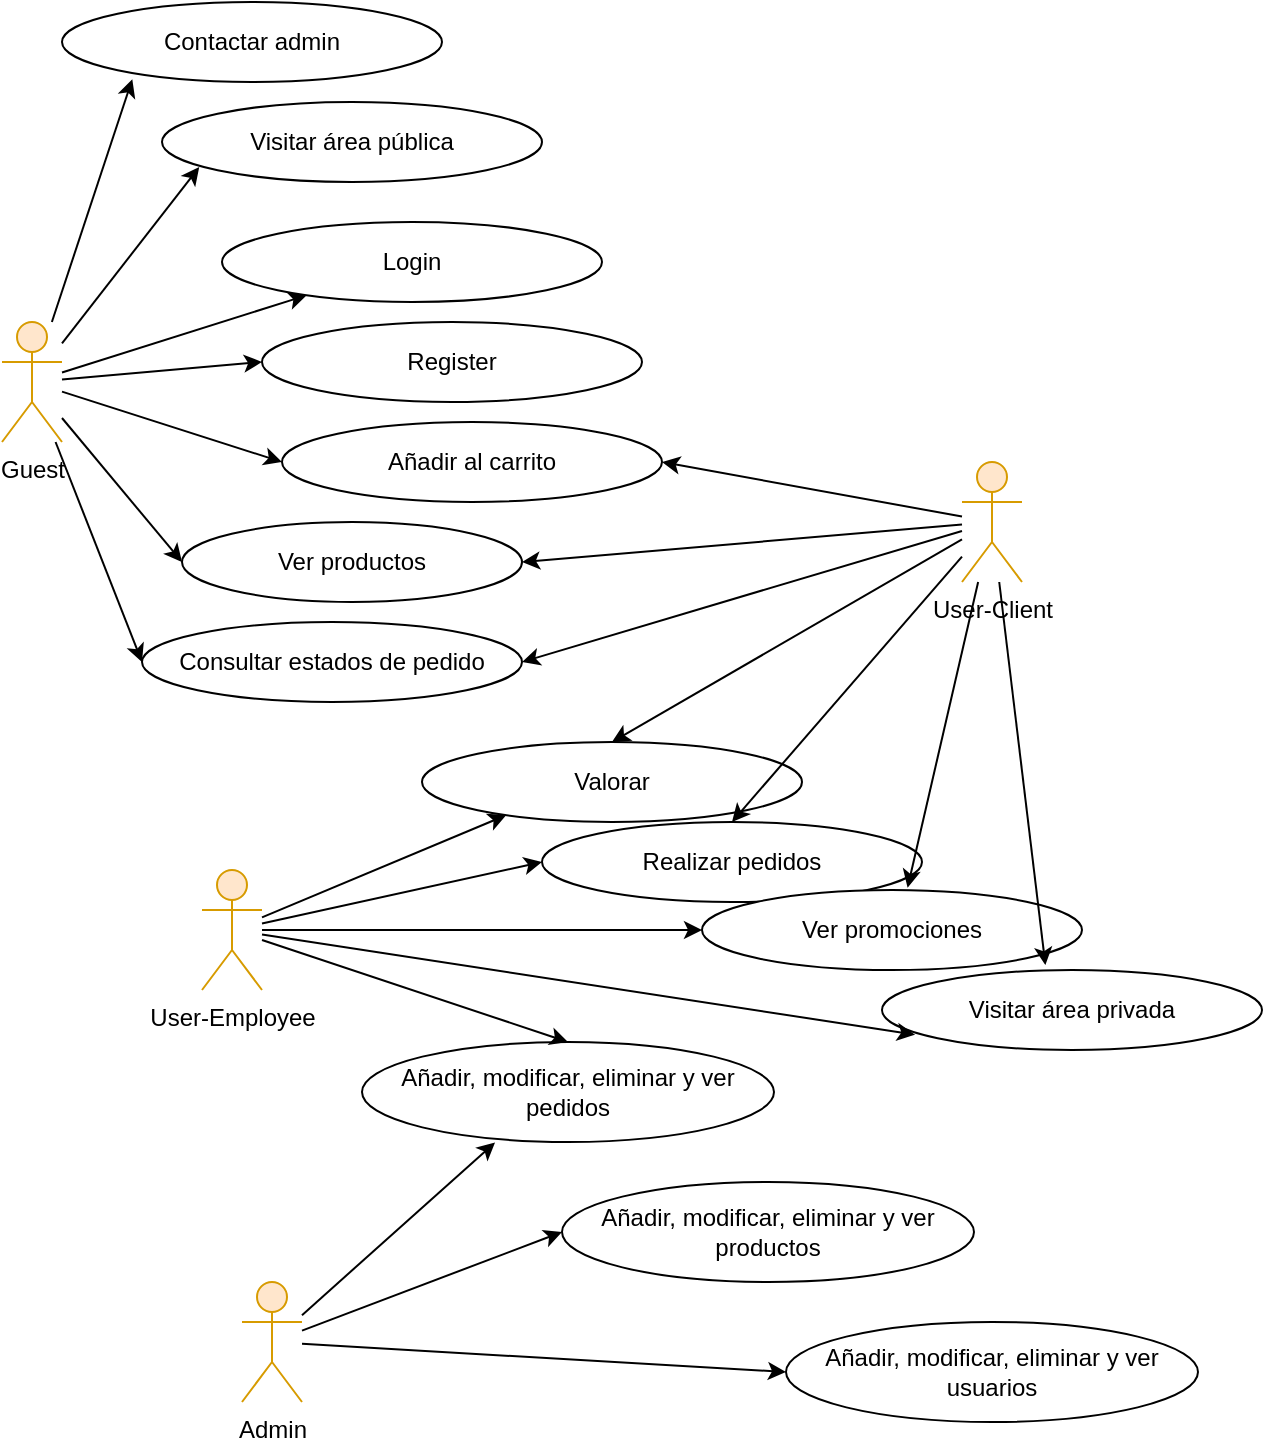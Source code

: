 <mxfile version="24.0.7" type="device">
  <diagram name="Página-1" id="3Wb-UexeQrzzh92BTAoo">
    <mxGraphModel dx="993" dy="955" grid="1" gridSize="10" guides="1" tooltips="1" connect="1" arrows="1" fold="1" page="1" pageScale="1" pageWidth="827" pageHeight="1169" math="0" shadow="0">
      <root>
        <mxCell id="0" />
        <mxCell id="1" parent="0" />
        <mxCell id="co_KkxCk6RvIBu7AYui0-1" value="Guest&lt;div&gt;&lt;br&gt;&lt;/div&gt;" style="shape=umlActor;verticalLabelPosition=bottom;verticalAlign=top;html=1;outlineConnect=0;fillColor=#ffe6cc;strokeColor=#d79b00;" vertex="1" parent="1">
          <mxGeometry y="250" width="30" height="60" as="geometry" />
        </mxCell>
        <mxCell id="co_KkxCk6RvIBu7AYui0-3" value="Contactar admin" style="ellipse;whiteSpace=wrap;html=1;" vertex="1" parent="1">
          <mxGeometry x="30" y="90" width="190" height="40" as="geometry" />
        </mxCell>
        <mxCell id="co_KkxCk6RvIBu7AYui0-4" value="&lt;div&gt;Admin&lt;/div&gt;" style="shape=umlActor;verticalLabelPosition=bottom;verticalAlign=top;html=1;outlineConnect=0;fillColor=#ffe6cc;strokeColor=#d79b00;" vertex="1" parent="1">
          <mxGeometry x="120" y="730" width="30" height="60" as="geometry" />
        </mxCell>
        <mxCell id="co_KkxCk6RvIBu7AYui0-5" value="&lt;div&gt;User-Client&lt;/div&gt;" style="shape=umlActor;verticalLabelPosition=bottom;verticalAlign=top;html=1;outlineConnect=0;fillColor=#ffe6cc;strokeColor=#d79b00;" vertex="1" parent="1">
          <mxGeometry x="480" y="320" width="30" height="60" as="geometry" />
        </mxCell>
        <mxCell id="co_KkxCk6RvIBu7AYui0-6" value="&lt;div&gt;User-Employee&lt;/div&gt;" style="shape=umlActor;verticalLabelPosition=bottom;verticalAlign=top;html=1;outlineConnect=0;fillColor=#ffe6cc;strokeColor=#d79b00;" vertex="1" parent="1">
          <mxGeometry x="100" y="524" width="30" height="60" as="geometry" />
        </mxCell>
        <mxCell id="co_KkxCk6RvIBu7AYui0-17" value="Visitar área pública" style="ellipse;whiteSpace=wrap;html=1;" vertex="1" parent="1">
          <mxGeometry x="80" y="140" width="190" height="40" as="geometry" />
        </mxCell>
        <mxCell id="co_KkxCk6RvIBu7AYui0-18" value="Login" style="ellipse;whiteSpace=wrap;html=1;" vertex="1" parent="1">
          <mxGeometry x="110" y="200" width="190" height="40" as="geometry" />
        </mxCell>
        <mxCell id="co_KkxCk6RvIBu7AYui0-19" value="Register" style="ellipse;whiteSpace=wrap;html=1;" vertex="1" parent="1">
          <mxGeometry x="130" y="250" width="190" height="40" as="geometry" />
        </mxCell>
        <mxCell id="co_KkxCk6RvIBu7AYui0-20" value="Añadir al carrito" style="ellipse;whiteSpace=wrap;html=1;" vertex="1" parent="1">
          <mxGeometry x="140" y="300" width="190" height="40" as="geometry" />
        </mxCell>
        <mxCell id="co_KkxCk6RvIBu7AYui0-21" value="Ver productos" style="ellipse;whiteSpace=wrap;html=1;" vertex="1" parent="1">
          <mxGeometry x="90" y="350" width="170" height="40" as="geometry" />
        </mxCell>
        <mxCell id="co_KkxCk6RvIBu7AYui0-22" value="Consultar estados de pedido" style="ellipse;whiteSpace=wrap;html=1;" vertex="1" parent="1">
          <mxGeometry x="70" y="400" width="190" height="40" as="geometry" />
        </mxCell>
        <mxCell id="co_KkxCk6RvIBu7AYui0-30" value="" style="endArrow=classic;html=1;rounded=0;entryX=0.185;entryY=0.965;entryDx=0;entryDy=0;entryPerimeter=0;" edge="1" parent="1" source="co_KkxCk6RvIBu7AYui0-1" target="co_KkxCk6RvIBu7AYui0-3">
          <mxGeometry width="50" height="50" relative="1" as="geometry">
            <mxPoint x="20" y="220" as="sourcePoint" />
            <mxPoint x="50" y="190" as="targetPoint" />
          </mxGeometry>
        </mxCell>
        <mxCell id="co_KkxCk6RvIBu7AYui0-31" value="" style="endArrow=classic;html=1;rounded=0;entryX=0.098;entryY=0.813;entryDx=0;entryDy=0;entryPerimeter=0;" edge="1" parent="1" source="co_KkxCk6RvIBu7AYui0-1" target="co_KkxCk6RvIBu7AYui0-17">
          <mxGeometry width="50" height="50" relative="1" as="geometry">
            <mxPoint x="50" y="260" as="sourcePoint" />
            <mxPoint x="100" y="210" as="targetPoint" />
          </mxGeometry>
        </mxCell>
        <mxCell id="co_KkxCk6RvIBu7AYui0-33" value="" style="endArrow=classic;html=1;rounded=0;entryX=0;entryY=0.5;entryDx=0;entryDy=0;" edge="1" parent="1" source="co_KkxCk6RvIBu7AYui0-1" target="co_KkxCk6RvIBu7AYui0-19">
          <mxGeometry width="50" height="50" relative="1" as="geometry">
            <mxPoint x="50" y="320" as="sourcePoint" />
            <mxPoint x="100" y="270" as="targetPoint" />
          </mxGeometry>
        </mxCell>
        <mxCell id="co_KkxCk6RvIBu7AYui0-34" value="" style="endArrow=classic;html=1;rounded=0;" edge="1" parent="1" source="co_KkxCk6RvIBu7AYui0-1" target="co_KkxCk6RvIBu7AYui0-18">
          <mxGeometry width="50" height="50" relative="1" as="geometry">
            <mxPoint x="60" y="280" as="sourcePoint" />
            <mxPoint x="110" y="230" as="targetPoint" />
          </mxGeometry>
        </mxCell>
        <mxCell id="co_KkxCk6RvIBu7AYui0-35" value="" style="endArrow=classic;html=1;rounded=0;entryX=0;entryY=0.5;entryDx=0;entryDy=0;" edge="1" parent="1" source="co_KkxCk6RvIBu7AYui0-1" target="co_KkxCk6RvIBu7AYui0-20">
          <mxGeometry width="50" height="50" relative="1" as="geometry">
            <mxPoint x="30" y="260" as="sourcePoint" />
            <mxPoint x="90" y="270" as="targetPoint" />
          </mxGeometry>
        </mxCell>
        <mxCell id="co_KkxCk6RvIBu7AYui0-36" value="" style="endArrow=classic;html=1;rounded=0;entryX=0;entryY=0.5;entryDx=0;entryDy=0;" edge="1" parent="1" source="co_KkxCk6RvIBu7AYui0-1" target="co_KkxCk6RvIBu7AYui0-21">
          <mxGeometry width="50" height="50" relative="1" as="geometry">
            <mxPoint x="30" y="260" as="sourcePoint" />
            <mxPoint x="190" y="270" as="targetPoint" />
          </mxGeometry>
        </mxCell>
        <mxCell id="co_KkxCk6RvIBu7AYui0-37" value="" style="endArrow=classic;html=1;rounded=0;entryX=0;entryY=0.5;entryDx=0;entryDy=0;" edge="1" parent="1" source="co_KkxCk6RvIBu7AYui0-1" target="co_KkxCk6RvIBu7AYui0-22">
          <mxGeometry width="50" height="50" relative="1" as="geometry">
            <mxPoint x="40" y="350" as="sourcePoint" />
            <mxPoint x="180" y="390" as="targetPoint" />
          </mxGeometry>
        </mxCell>
        <mxCell id="co_KkxCk6RvIBu7AYui0-40" value="" style="endArrow=classic;html=1;rounded=0;entryX=1;entryY=0.5;entryDx=0;entryDy=0;" edge="1" parent="1" source="co_KkxCk6RvIBu7AYui0-5" target="co_KkxCk6RvIBu7AYui0-20">
          <mxGeometry width="50" height="50" relative="1" as="geometry">
            <mxPoint x="380" y="320" as="sourcePoint" />
            <mxPoint x="430" y="270" as="targetPoint" />
          </mxGeometry>
        </mxCell>
        <mxCell id="co_KkxCk6RvIBu7AYui0-41" value="" style="endArrow=classic;html=1;rounded=0;entryX=1;entryY=0.5;entryDx=0;entryDy=0;" edge="1" parent="1" source="co_KkxCk6RvIBu7AYui0-5" target="co_KkxCk6RvIBu7AYui0-21">
          <mxGeometry width="50" height="50" relative="1" as="geometry">
            <mxPoint x="490" y="357" as="sourcePoint" />
            <mxPoint x="340" y="330" as="targetPoint" />
          </mxGeometry>
        </mxCell>
        <mxCell id="co_KkxCk6RvIBu7AYui0-42" value="" style="endArrow=classic;html=1;rounded=0;entryX=1;entryY=0.5;entryDx=0;entryDy=0;" edge="1" parent="1" source="co_KkxCk6RvIBu7AYui0-5" target="co_KkxCk6RvIBu7AYui0-22">
          <mxGeometry width="50" height="50" relative="1" as="geometry">
            <mxPoint x="500" y="367" as="sourcePoint" />
            <mxPoint x="350" y="340" as="targetPoint" />
          </mxGeometry>
        </mxCell>
        <mxCell id="co_KkxCk6RvIBu7AYui0-43" value="Valorar" style="ellipse;whiteSpace=wrap;html=1;" vertex="1" parent="1">
          <mxGeometry x="210" y="460" width="190" height="40" as="geometry" />
        </mxCell>
        <mxCell id="co_KkxCk6RvIBu7AYui0-44" value="Visitar área privada" style="ellipse;whiteSpace=wrap;html=1;" vertex="1" parent="1">
          <mxGeometry x="440" y="574" width="190" height="40" as="geometry" />
        </mxCell>
        <mxCell id="co_KkxCk6RvIBu7AYui0-45" value="Realizar pedidos" style="ellipse;whiteSpace=wrap;html=1;" vertex="1" parent="1">
          <mxGeometry x="270" y="500" width="190" height="40" as="geometry" />
        </mxCell>
        <mxCell id="co_KkxCk6RvIBu7AYui0-46" value="Ver promociones" style="ellipse;whiteSpace=wrap;html=1;" vertex="1" parent="1">
          <mxGeometry x="350" y="534" width="190" height="40" as="geometry" />
        </mxCell>
        <mxCell id="co_KkxCk6RvIBu7AYui0-48" value="" style="endArrow=classic;html=1;rounded=0;entryX=0.5;entryY=0;entryDx=0;entryDy=0;" edge="1" parent="1" source="co_KkxCk6RvIBu7AYui0-5" target="co_KkxCk6RvIBu7AYui0-43">
          <mxGeometry width="50" height="50" relative="1" as="geometry">
            <mxPoint x="490" y="364" as="sourcePoint" />
            <mxPoint x="270" y="430" as="targetPoint" />
          </mxGeometry>
        </mxCell>
        <mxCell id="co_KkxCk6RvIBu7AYui0-49" value="" style="endArrow=classic;html=1;rounded=0;entryX=0.5;entryY=0;entryDx=0;entryDy=0;" edge="1" parent="1" source="co_KkxCk6RvIBu7AYui0-5" target="co_KkxCk6RvIBu7AYui0-45">
          <mxGeometry width="50" height="50" relative="1" as="geometry">
            <mxPoint x="490" y="367" as="sourcePoint" />
            <mxPoint x="245" y="480" as="targetPoint" />
          </mxGeometry>
        </mxCell>
        <mxCell id="co_KkxCk6RvIBu7AYui0-50" value="" style="endArrow=classic;html=1;rounded=0;entryX=0.541;entryY=-0.029;entryDx=0;entryDy=0;entryPerimeter=0;" edge="1" parent="1" source="co_KkxCk6RvIBu7AYui0-5" target="co_KkxCk6RvIBu7AYui0-46">
          <mxGeometry width="50" height="50" relative="1" as="geometry">
            <mxPoint x="500" y="377" as="sourcePoint" />
            <mxPoint x="255" y="490" as="targetPoint" />
          </mxGeometry>
        </mxCell>
        <mxCell id="co_KkxCk6RvIBu7AYui0-51" value="" style="endArrow=classic;html=1;rounded=0;entryX=0.43;entryY=-0.061;entryDx=0;entryDy=0;entryPerimeter=0;" edge="1" parent="1" source="co_KkxCk6RvIBu7AYui0-5" target="co_KkxCk6RvIBu7AYui0-44">
          <mxGeometry width="50" height="50" relative="1" as="geometry">
            <mxPoint x="510" y="387" as="sourcePoint" />
            <mxPoint x="265" y="500" as="targetPoint" />
          </mxGeometry>
        </mxCell>
        <mxCell id="co_KkxCk6RvIBu7AYui0-52" value="" style="endArrow=classic;html=1;rounded=0;entryX=0.222;entryY=0.913;entryDx=0;entryDy=0;entryPerimeter=0;" edge="1" parent="1" source="co_KkxCk6RvIBu7AYui0-6" target="co_KkxCk6RvIBu7AYui0-43">
          <mxGeometry width="50" height="50" relative="1" as="geometry">
            <mxPoint x="490" y="373" as="sourcePoint" />
            <mxPoint x="329" y="510" as="targetPoint" />
          </mxGeometry>
        </mxCell>
        <mxCell id="co_KkxCk6RvIBu7AYui0-53" value="" style="endArrow=classic;html=1;rounded=0;entryX=0;entryY=0.5;entryDx=0;entryDy=0;" edge="1" parent="1" source="co_KkxCk6RvIBu7AYui0-6" target="co_KkxCk6RvIBu7AYui0-45">
          <mxGeometry width="50" height="50" relative="1" as="geometry">
            <mxPoint x="140" y="553" as="sourcePoint" />
            <mxPoint x="192" y="517" as="targetPoint" />
          </mxGeometry>
        </mxCell>
        <mxCell id="co_KkxCk6RvIBu7AYui0-54" value="" style="endArrow=classic;html=1;rounded=0;entryX=0;entryY=0.5;entryDx=0;entryDy=0;" edge="1" parent="1" source="co_KkxCk6RvIBu7AYui0-6" target="co_KkxCk6RvIBu7AYui0-46">
          <mxGeometry width="50" height="50" relative="1" as="geometry">
            <mxPoint x="150" y="563" as="sourcePoint" />
            <mxPoint x="202" y="527" as="targetPoint" />
          </mxGeometry>
        </mxCell>
        <mxCell id="co_KkxCk6RvIBu7AYui0-55" value="" style="endArrow=classic;html=1;rounded=0;entryX=0.087;entryY=0.808;entryDx=0;entryDy=0;entryPerimeter=0;" edge="1" parent="1" source="co_KkxCk6RvIBu7AYui0-6" target="co_KkxCk6RvIBu7AYui0-44">
          <mxGeometry width="50" height="50" relative="1" as="geometry">
            <mxPoint x="160" y="573" as="sourcePoint" />
            <mxPoint x="212" y="537" as="targetPoint" />
          </mxGeometry>
        </mxCell>
        <mxCell id="co_KkxCk6RvIBu7AYui0-56" value="Añadir, modificar, eliminar y ver pedidos" style="ellipse;whiteSpace=wrap;html=1;" vertex="1" parent="1">
          <mxGeometry x="180" y="610" width="206" height="50" as="geometry" />
        </mxCell>
        <mxCell id="co_KkxCk6RvIBu7AYui0-57" value="Añadir, modificar, eliminar y ver productos" style="ellipse;whiteSpace=wrap;html=1;" vertex="1" parent="1">
          <mxGeometry x="280" y="680" width="206" height="50" as="geometry" />
        </mxCell>
        <mxCell id="co_KkxCk6RvIBu7AYui0-59" value="Añadir, modificar, eliminar y ver usuarios" style="ellipse;whiteSpace=wrap;html=1;" vertex="1" parent="1">
          <mxGeometry x="392" y="750" width="206" height="50" as="geometry" />
        </mxCell>
        <mxCell id="co_KkxCk6RvIBu7AYui0-60" value="" style="endArrow=classic;html=1;rounded=0;entryX=0.5;entryY=0;entryDx=0;entryDy=0;" edge="1" parent="1" source="co_KkxCk6RvIBu7AYui0-6" target="co_KkxCk6RvIBu7AYui0-56">
          <mxGeometry width="50" height="50" relative="1" as="geometry">
            <mxPoint x="140" y="565" as="sourcePoint" />
            <mxPoint x="477" y="592" as="targetPoint" />
          </mxGeometry>
        </mxCell>
        <mxCell id="co_KkxCk6RvIBu7AYui0-61" value="" style="endArrow=classic;html=1;rounded=0;entryX=0;entryY=0.5;entryDx=0;entryDy=0;" edge="1" parent="1" source="co_KkxCk6RvIBu7AYui0-4" target="co_KkxCk6RvIBu7AYui0-57">
          <mxGeometry width="50" height="50" relative="1" as="geometry">
            <mxPoint x="140" y="569" as="sourcePoint" />
            <mxPoint x="293" y="620" as="targetPoint" />
          </mxGeometry>
        </mxCell>
        <mxCell id="co_KkxCk6RvIBu7AYui0-62" value="" style="endArrow=classic;html=1;rounded=0;entryX=0.323;entryY=1.004;entryDx=0;entryDy=0;entryPerimeter=0;" edge="1" parent="1" source="co_KkxCk6RvIBu7AYui0-4" target="co_KkxCk6RvIBu7AYui0-56">
          <mxGeometry width="50" height="50" relative="1" as="geometry">
            <mxPoint x="150" y="579" as="sourcePoint" />
            <mxPoint x="303" y="630" as="targetPoint" />
          </mxGeometry>
        </mxCell>
        <mxCell id="co_KkxCk6RvIBu7AYui0-63" value="" style="endArrow=classic;html=1;rounded=0;entryX=0;entryY=0.5;entryDx=0;entryDy=0;" edge="1" parent="1" source="co_KkxCk6RvIBu7AYui0-4" target="co_KkxCk6RvIBu7AYui0-59">
          <mxGeometry width="50" height="50" relative="1" as="geometry">
            <mxPoint x="160" y="589" as="sourcePoint" />
            <mxPoint x="313" y="640" as="targetPoint" />
          </mxGeometry>
        </mxCell>
      </root>
    </mxGraphModel>
  </diagram>
</mxfile>
